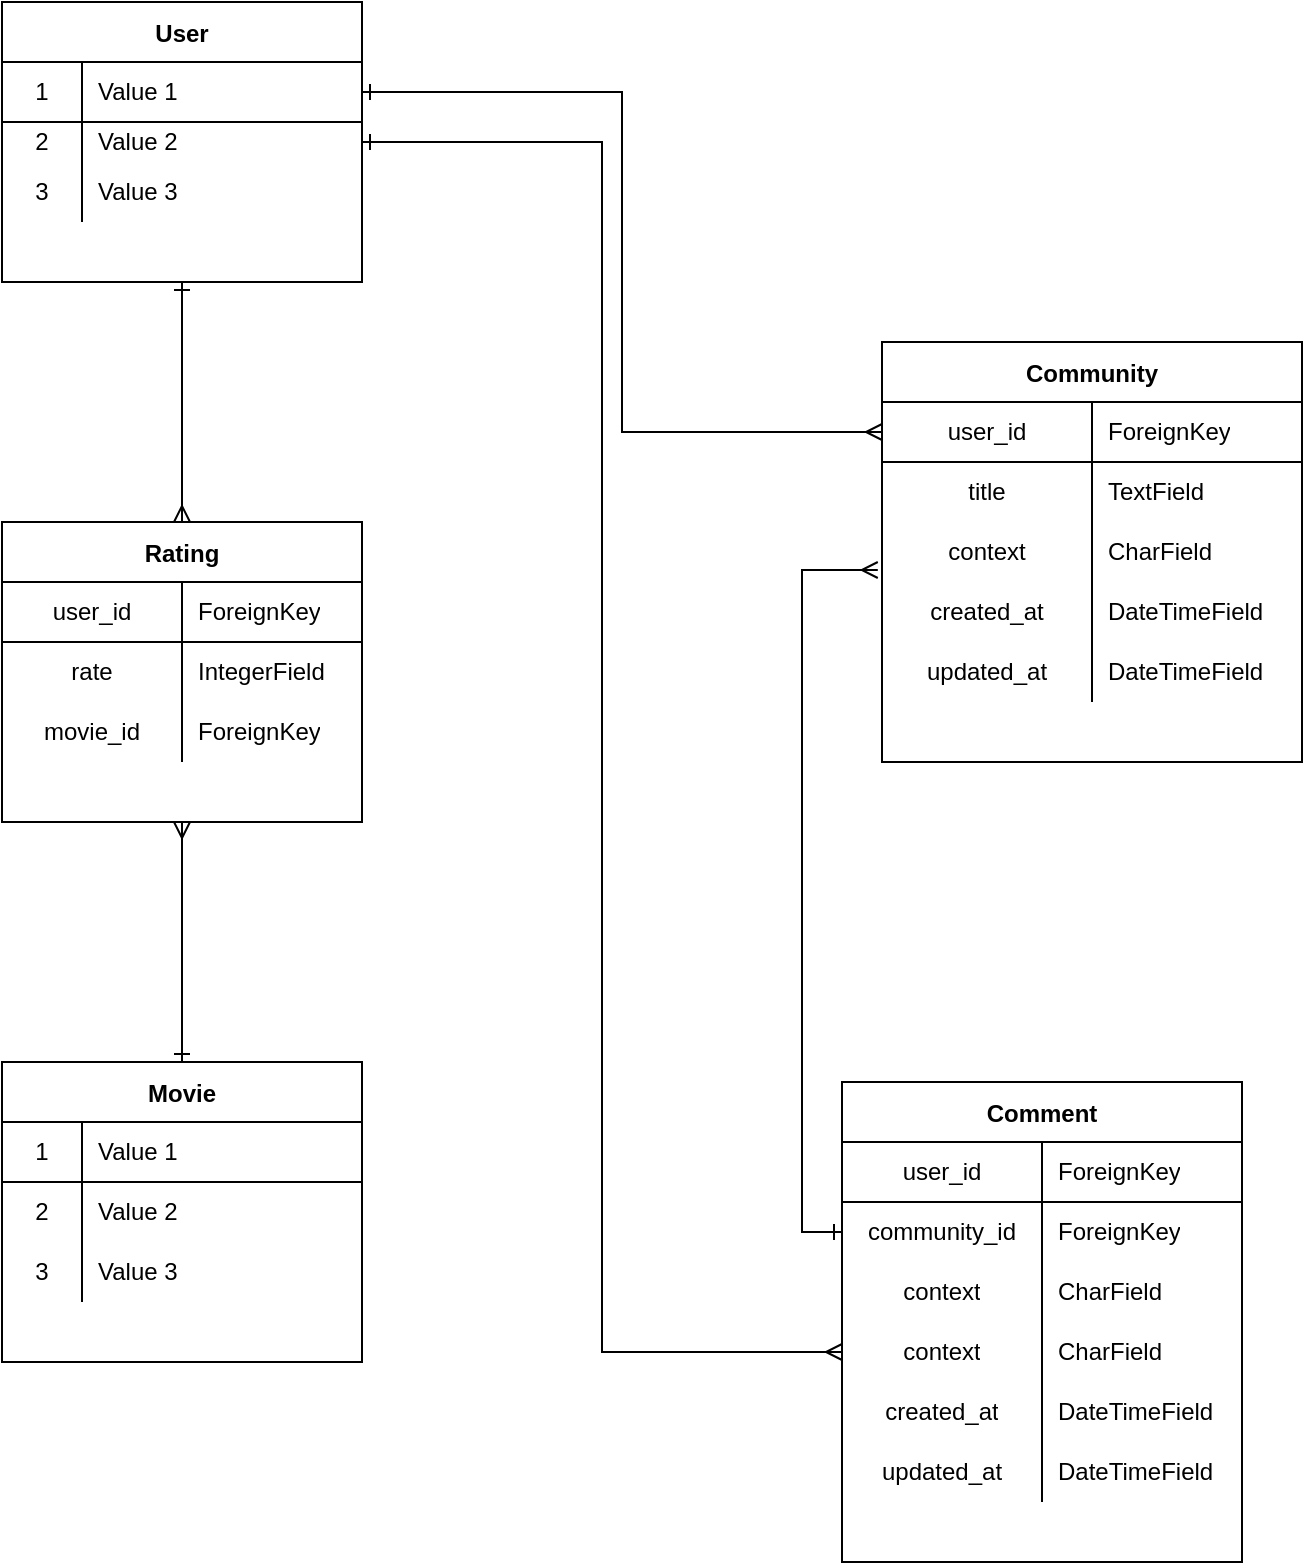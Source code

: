 <mxfile version="15.7.4" type="device"><diagram id="5dkBN6uj3UqJgBWYu4tH" name="Page-1"><mxGraphModel dx="1422" dy="794" grid="1" gridSize="10" guides="1" tooltips="1" connect="1" arrows="1" fold="1" page="1" pageScale="1" pageWidth="827" pageHeight="1169" math="0" shadow="0"><root><mxCell id="0"/><mxCell id="1" parent="0"/><mxCell id="E4e9OGvPon5aZSxTC08V-95" style="edgeStyle=orthogonalEdgeStyle;rounded=0;orthogonalLoop=1;jettySize=auto;html=1;exitX=0.5;exitY=1;exitDx=0;exitDy=0;entryX=0.5;entryY=0;entryDx=0;entryDy=0;startArrow=ERone;startFill=0;endArrow=ERmany;endFill=0;" edge="1" parent="1" source="E4e9OGvPon5aZSxTC08V-1" target="E4e9OGvPon5aZSxTC08V-62"><mxGeometry relative="1" as="geometry"/></mxCell><mxCell id="E4e9OGvPon5aZSxTC08V-1" value="User" style="shape=table;startSize=30;container=1;collapsible=0;childLayout=tableLayout;fixedRows=1;rowLines=0;fontStyle=1;align=center;pointerEvents=1;" vertex="1" parent="1"><mxGeometry x="170" y="40" width="180" height="140" as="geometry"/></mxCell><mxCell id="E4e9OGvPon5aZSxTC08V-2" value="" style="shape=partialRectangle;html=1;whiteSpace=wrap;collapsible=0;dropTarget=0;pointerEvents=1;fillColor=none;top=0;left=0;bottom=1;right=0;points=[[0,0.5],[1,0.5]];portConstraint=eastwest;" vertex="1" parent="E4e9OGvPon5aZSxTC08V-1"><mxGeometry y="30" width="180" height="30" as="geometry"/></mxCell><mxCell id="E4e9OGvPon5aZSxTC08V-3" value="1" style="shape=partialRectangle;html=1;whiteSpace=wrap;connectable=0;fillColor=none;top=0;left=0;bottom=0;right=0;overflow=hidden;pointerEvents=1;" vertex="1" parent="E4e9OGvPon5aZSxTC08V-2"><mxGeometry width="40" height="30" as="geometry"><mxRectangle width="40" height="30" as="alternateBounds"/></mxGeometry></mxCell><mxCell id="E4e9OGvPon5aZSxTC08V-4" value="Value 1" style="shape=partialRectangle;html=1;whiteSpace=wrap;connectable=0;fillColor=none;top=0;left=0;bottom=0;right=0;align=left;spacingLeft=6;overflow=hidden;pointerEvents=1;" vertex="1" parent="E4e9OGvPon5aZSxTC08V-2"><mxGeometry x="40" width="140" height="30" as="geometry"><mxRectangle width="140" height="30" as="alternateBounds"/></mxGeometry></mxCell><mxCell id="E4e9OGvPon5aZSxTC08V-5" value="" style="shape=partialRectangle;html=1;whiteSpace=wrap;collapsible=0;dropTarget=0;pointerEvents=1;fillColor=none;top=0;left=0;bottom=0;right=0;points=[[0,0.5],[1,0.5]];portConstraint=eastwest;" vertex="1" parent="E4e9OGvPon5aZSxTC08V-1"><mxGeometry y="60" width="180" height="20" as="geometry"/></mxCell><mxCell id="E4e9OGvPon5aZSxTC08V-6" value="2" style="shape=partialRectangle;html=1;whiteSpace=wrap;connectable=0;fillColor=none;top=0;left=0;bottom=0;right=0;overflow=hidden;pointerEvents=1;" vertex="1" parent="E4e9OGvPon5aZSxTC08V-5"><mxGeometry width="40" height="20" as="geometry"><mxRectangle width="40" height="20" as="alternateBounds"/></mxGeometry></mxCell><mxCell id="E4e9OGvPon5aZSxTC08V-7" value="Value 2" style="shape=partialRectangle;html=1;whiteSpace=wrap;connectable=0;fillColor=none;top=0;left=0;bottom=0;right=0;align=left;spacingLeft=6;overflow=hidden;pointerEvents=1;" vertex="1" parent="E4e9OGvPon5aZSxTC08V-5"><mxGeometry x="40" width="140" height="20" as="geometry"><mxRectangle width="140" height="20" as="alternateBounds"/></mxGeometry></mxCell><mxCell id="E4e9OGvPon5aZSxTC08V-8" value="" style="shape=partialRectangle;html=1;whiteSpace=wrap;collapsible=0;dropTarget=0;pointerEvents=1;fillColor=none;top=0;left=0;bottom=0;right=0;points=[[0,0.5],[1,0.5]];portConstraint=eastwest;" vertex="1" parent="E4e9OGvPon5aZSxTC08V-1"><mxGeometry y="80" width="180" height="30" as="geometry"/></mxCell><mxCell id="E4e9OGvPon5aZSxTC08V-9" value="3" style="shape=partialRectangle;html=1;whiteSpace=wrap;connectable=0;fillColor=none;top=0;left=0;bottom=0;right=0;overflow=hidden;pointerEvents=1;" vertex="1" parent="E4e9OGvPon5aZSxTC08V-8"><mxGeometry width="40" height="30" as="geometry"><mxRectangle width="40" height="30" as="alternateBounds"/></mxGeometry></mxCell><mxCell id="E4e9OGvPon5aZSxTC08V-10" value="Value 3" style="shape=partialRectangle;html=1;whiteSpace=wrap;connectable=0;fillColor=none;top=0;left=0;bottom=0;right=0;align=left;spacingLeft=6;overflow=hidden;pointerEvents=1;" vertex="1" parent="E4e9OGvPon5aZSxTC08V-8"><mxGeometry x="40" width="140" height="30" as="geometry"><mxRectangle width="140" height="30" as="alternateBounds"/></mxGeometry></mxCell><mxCell id="E4e9OGvPon5aZSxTC08V-11" value="Community" style="shape=table;startSize=30;container=1;collapsible=0;childLayout=tableLayout;fixedRows=1;rowLines=0;fontStyle=1;align=center;pointerEvents=1;" vertex="1" parent="1"><mxGeometry x="610" y="210" width="210" height="210" as="geometry"/></mxCell><mxCell id="E4e9OGvPon5aZSxTC08V-12" value="" style="shape=partialRectangle;html=1;whiteSpace=wrap;collapsible=0;dropTarget=0;pointerEvents=1;fillColor=none;top=0;left=0;bottom=1;right=0;points=[[0,0.5],[1,0.5]];portConstraint=eastwest;" vertex="1" parent="E4e9OGvPon5aZSxTC08V-11"><mxGeometry y="30" width="210" height="30" as="geometry"/></mxCell><mxCell id="E4e9OGvPon5aZSxTC08V-13" value="user_id" style="shape=partialRectangle;html=1;whiteSpace=wrap;connectable=0;fillColor=none;top=0;left=0;bottom=0;right=0;overflow=hidden;pointerEvents=1;" vertex="1" parent="E4e9OGvPon5aZSxTC08V-12"><mxGeometry width="105" height="30" as="geometry"><mxRectangle width="105" height="30" as="alternateBounds"/></mxGeometry></mxCell><mxCell id="E4e9OGvPon5aZSxTC08V-14" value="ForeignKey" style="shape=partialRectangle;html=1;whiteSpace=wrap;connectable=0;fillColor=none;top=0;left=0;bottom=0;right=0;align=left;spacingLeft=6;overflow=hidden;pointerEvents=1;" vertex="1" parent="E4e9OGvPon5aZSxTC08V-12"><mxGeometry x="105" width="105" height="30" as="geometry"><mxRectangle width="105" height="30" as="alternateBounds"/></mxGeometry></mxCell><mxCell id="E4e9OGvPon5aZSxTC08V-15" value="" style="shape=partialRectangle;html=1;whiteSpace=wrap;collapsible=0;dropTarget=0;pointerEvents=1;fillColor=none;top=0;left=0;bottom=0;right=0;points=[[0,0.5],[1,0.5]];portConstraint=eastwest;" vertex="1" parent="E4e9OGvPon5aZSxTC08V-11"><mxGeometry y="60" width="210" height="30" as="geometry"/></mxCell><mxCell id="E4e9OGvPon5aZSxTC08V-16" value="title" style="shape=partialRectangle;html=1;whiteSpace=wrap;connectable=0;fillColor=none;top=0;left=0;bottom=0;right=0;overflow=hidden;pointerEvents=1;" vertex="1" parent="E4e9OGvPon5aZSxTC08V-15"><mxGeometry width="105" height="30" as="geometry"><mxRectangle width="105" height="30" as="alternateBounds"/></mxGeometry></mxCell><mxCell id="E4e9OGvPon5aZSxTC08V-17" value="TextField" style="shape=partialRectangle;html=1;whiteSpace=wrap;connectable=0;fillColor=none;top=0;left=0;bottom=0;right=0;align=left;spacingLeft=6;overflow=hidden;pointerEvents=1;" vertex="1" parent="E4e9OGvPon5aZSxTC08V-15"><mxGeometry x="105" width="105" height="30" as="geometry"><mxRectangle width="105" height="30" as="alternateBounds"/></mxGeometry></mxCell><mxCell id="E4e9OGvPon5aZSxTC08V-18" value="" style="shape=partialRectangle;html=1;whiteSpace=wrap;collapsible=0;dropTarget=0;pointerEvents=1;fillColor=none;top=0;left=0;bottom=0;right=0;points=[[0,0.5],[1,0.5]];portConstraint=eastwest;" vertex="1" parent="E4e9OGvPon5aZSxTC08V-11"><mxGeometry y="90" width="210" height="30" as="geometry"/></mxCell><mxCell id="E4e9OGvPon5aZSxTC08V-19" value="context" style="shape=partialRectangle;html=1;whiteSpace=wrap;connectable=0;fillColor=none;top=0;left=0;bottom=0;right=0;overflow=hidden;pointerEvents=1;" vertex="1" parent="E4e9OGvPon5aZSxTC08V-18"><mxGeometry width="105" height="30" as="geometry"><mxRectangle width="105" height="30" as="alternateBounds"/></mxGeometry></mxCell><mxCell id="E4e9OGvPon5aZSxTC08V-20" value="CharField" style="shape=partialRectangle;html=1;whiteSpace=wrap;connectable=0;fillColor=none;top=0;left=0;bottom=0;right=0;align=left;spacingLeft=6;overflow=hidden;pointerEvents=1;" vertex="1" parent="E4e9OGvPon5aZSxTC08V-18"><mxGeometry x="105" width="105" height="30" as="geometry"><mxRectangle width="105" height="30" as="alternateBounds"/></mxGeometry></mxCell><mxCell id="E4e9OGvPon5aZSxTC08V-83" style="shape=partialRectangle;html=1;whiteSpace=wrap;collapsible=0;dropTarget=0;pointerEvents=1;fillColor=none;top=0;left=0;bottom=0;right=0;points=[[0,0.5],[1,0.5]];portConstraint=eastwest;" vertex="1" parent="E4e9OGvPon5aZSxTC08V-11"><mxGeometry y="120" width="210" height="30" as="geometry"/></mxCell><mxCell id="E4e9OGvPon5aZSxTC08V-84" value="created_at" style="shape=partialRectangle;html=1;whiteSpace=wrap;connectable=0;fillColor=none;top=0;left=0;bottom=0;right=0;overflow=hidden;pointerEvents=1;" vertex="1" parent="E4e9OGvPon5aZSxTC08V-83"><mxGeometry width="105" height="30" as="geometry"><mxRectangle width="105" height="30" as="alternateBounds"/></mxGeometry></mxCell><mxCell id="E4e9OGvPon5aZSxTC08V-85" value="DateTimeField" style="shape=partialRectangle;html=1;whiteSpace=wrap;connectable=0;fillColor=none;top=0;left=0;bottom=0;right=0;align=left;spacingLeft=6;overflow=hidden;pointerEvents=1;" vertex="1" parent="E4e9OGvPon5aZSxTC08V-83"><mxGeometry x="105" width="105" height="30" as="geometry"><mxRectangle width="105" height="30" as="alternateBounds"/></mxGeometry></mxCell><mxCell id="E4e9OGvPon5aZSxTC08V-86" style="shape=partialRectangle;html=1;whiteSpace=wrap;collapsible=0;dropTarget=0;pointerEvents=1;fillColor=none;top=0;left=0;bottom=0;right=0;points=[[0,0.5],[1,0.5]];portConstraint=eastwest;" vertex="1" parent="E4e9OGvPon5aZSxTC08V-11"><mxGeometry y="150" width="210" height="30" as="geometry"/></mxCell><mxCell id="E4e9OGvPon5aZSxTC08V-87" value="updated_at" style="shape=partialRectangle;html=1;whiteSpace=wrap;connectable=0;fillColor=none;top=0;left=0;bottom=0;right=0;overflow=hidden;pointerEvents=1;" vertex="1" parent="E4e9OGvPon5aZSxTC08V-86"><mxGeometry width="105" height="30" as="geometry"><mxRectangle width="105" height="30" as="alternateBounds"/></mxGeometry></mxCell><mxCell id="E4e9OGvPon5aZSxTC08V-88" value="&lt;span&gt;DateTimeField&lt;/span&gt;" style="shape=partialRectangle;html=1;whiteSpace=wrap;connectable=0;fillColor=none;top=0;left=0;bottom=0;right=0;align=left;spacingLeft=6;overflow=hidden;pointerEvents=1;" vertex="1" parent="E4e9OGvPon5aZSxTC08V-86"><mxGeometry x="105" width="105" height="30" as="geometry"><mxRectangle width="105" height="30" as="alternateBounds"/></mxGeometry></mxCell><mxCell id="E4e9OGvPon5aZSxTC08V-21" value="Movie" style="shape=table;startSize=30;container=1;collapsible=0;childLayout=tableLayout;fixedRows=1;rowLines=0;fontStyle=1;align=center;pointerEvents=1;" vertex="1" parent="1"><mxGeometry x="170" y="570" width="180" height="150" as="geometry"/></mxCell><mxCell id="E4e9OGvPon5aZSxTC08V-22" value="" style="shape=partialRectangle;html=1;whiteSpace=wrap;collapsible=0;dropTarget=0;pointerEvents=1;fillColor=none;top=0;left=0;bottom=1;right=0;points=[[0,0.5],[1,0.5]];portConstraint=eastwest;" vertex="1" parent="E4e9OGvPon5aZSxTC08V-21"><mxGeometry y="30" width="180" height="30" as="geometry"/></mxCell><mxCell id="E4e9OGvPon5aZSxTC08V-23" value="1" style="shape=partialRectangle;html=1;whiteSpace=wrap;connectable=0;fillColor=none;top=0;left=0;bottom=0;right=0;overflow=hidden;pointerEvents=1;" vertex="1" parent="E4e9OGvPon5aZSxTC08V-22"><mxGeometry width="40" height="30" as="geometry"><mxRectangle width="40" height="30" as="alternateBounds"/></mxGeometry></mxCell><mxCell id="E4e9OGvPon5aZSxTC08V-24" value="Value 1" style="shape=partialRectangle;html=1;whiteSpace=wrap;connectable=0;fillColor=none;top=0;left=0;bottom=0;right=0;align=left;spacingLeft=6;overflow=hidden;pointerEvents=1;" vertex="1" parent="E4e9OGvPon5aZSxTC08V-22"><mxGeometry x="40" width="140" height="30" as="geometry"><mxRectangle width="140" height="30" as="alternateBounds"/></mxGeometry></mxCell><mxCell id="E4e9OGvPon5aZSxTC08V-25" value="" style="shape=partialRectangle;html=1;whiteSpace=wrap;collapsible=0;dropTarget=0;pointerEvents=1;fillColor=none;top=0;left=0;bottom=0;right=0;points=[[0,0.5],[1,0.5]];portConstraint=eastwest;" vertex="1" parent="E4e9OGvPon5aZSxTC08V-21"><mxGeometry y="60" width="180" height="30" as="geometry"/></mxCell><mxCell id="E4e9OGvPon5aZSxTC08V-26" value="2" style="shape=partialRectangle;html=1;whiteSpace=wrap;connectable=0;fillColor=none;top=0;left=0;bottom=0;right=0;overflow=hidden;pointerEvents=1;" vertex="1" parent="E4e9OGvPon5aZSxTC08V-25"><mxGeometry width="40" height="30" as="geometry"><mxRectangle width="40" height="30" as="alternateBounds"/></mxGeometry></mxCell><mxCell id="E4e9OGvPon5aZSxTC08V-27" value="Value 2" style="shape=partialRectangle;html=1;whiteSpace=wrap;connectable=0;fillColor=none;top=0;left=0;bottom=0;right=0;align=left;spacingLeft=6;overflow=hidden;pointerEvents=1;" vertex="1" parent="E4e9OGvPon5aZSxTC08V-25"><mxGeometry x="40" width="140" height="30" as="geometry"><mxRectangle width="140" height="30" as="alternateBounds"/></mxGeometry></mxCell><mxCell id="E4e9OGvPon5aZSxTC08V-28" value="" style="shape=partialRectangle;html=1;whiteSpace=wrap;collapsible=0;dropTarget=0;pointerEvents=1;fillColor=none;top=0;left=0;bottom=0;right=0;points=[[0,0.5],[1,0.5]];portConstraint=eastwest;" vertex="1" parent="E4e9OGvPon5aZSxTC08V-21"><mxGeometry y="90" width="180" height="30" as="geometry"/></mxCell><mxCell id="E4e9OGvPon5aZSxTC08V-29" value="3" style="shape=partialRectangle;html=1;whiteSpace=wrap;connectable=0;fillColor=none;top=0;left=0;bottom=0;right=0;overflow=hidden;pointerEvents=1;" vertex="1" parent="E4e9OGvPon5aZSxTC08V-28"><mxGeometry width="40" height="30" as="geometry"><mxRectangle width="40" height="30" as="alternateBounds"/></mxGeometry></mxCell><mxCell id="E4e9OGvPon5aZSxTC08V-30" value="Value 3" style="shape=partialRectangle;html=1;whiteSpace=wrap;connectable=0;fillColor=none;top=0;left=0;bottom=0;right=0;align=left;spacingLeft=6;overflow=hidden;pointerEvents=1;" vertex="1" parent="E4e9OGvPon5aZSxTC08V-28"><mxGeometry x="40" width="140" height="30" as="geometry"><mxRectangle width="140" height="30" as="alternateBounds"/></mxGeometry></mxCell><mxCell id="E4e9OGvPon5aZSxTC08V-51" value="Comment" style="shape=table;startSize=30;container=1;collapsible=0;childLayout=tableLayout;fixedRows=1;rowLines=0;fontStyle=1;align=center;pointerEvents=1;" vertex="1" parent="1"><mxGeometry x="590" y="580" width="200" height="240" as="geometry"/></mxCell><mxCell id="E4e9OGvPon5aZSxTC08V-52" value="" style="shape=partialRectangle;html=1;whiteSpace=wrap;collapsible=0;dropTarget=0;pointerEvents=1;fillColor=none;top=0;left=0;bottom=1;right=0;points=[[0,0.5],[1,0.5]];portConstraint=eastwest;" vertex="1" parent="E4e9OGvPon5aZSxTC08V-51"><mxGeometry y="30" width="200" height="30" as="geometry"/></mxCell><mxCell id="E4e9OGvPon5aZSxTC08V-53" value="user_id" style="shape=partialRectangle;html=1;whiteSpace=wrap;connectable=0;fillColor=none;top=0;left=0;bottom=0;right=0;overflow=hidden;pointerEvents=1;" vertex="1" parent="E4e9OGvPon5aZSxTC08V-52"><mxGeometry width="100" height="30" as="geometry"><mxRectangle width="100" height="30" as="alternateBounds"/></mxGeometry></mxCell><mxCell id="E4e9OGvPon5aZSxTC08V-54" value="ForeignKey" style="shape=partialRectangle;html=1;whiteSpace=wrap;connectable=0;fillColor=none;top=0;left=0;bottom=0;right=0;align=left;spacingLeft=6;overflow=hidden;pointerEvents=1;" vertex="1" parent="E4e9OGvPon5aZSxTC08V-52"><mxGeometry x="100" width="100" height="30" as="geometry"><mxRectangle width="100" height="30" as="alternateBounds"/></mxGeometry></mxCell><mxCell id="E4e9OGvPon5aZSxTC08V-55" value="" style="shape=partialRectangle;html=1;whiteSpace=wrap;collapsible=0;dropTarget=0;pointerEvents=1;fillColor=none;top=0;left=0;bottom=0;right=0;points=[[0,0.5],[1,0.5]];portConstraint=eastwest;" vertex="1" parent="E4e9OGvPon5aZSxTC08V-51"><mxGeometry y="60" width="200" height="30" as="geometry"/></mxCell><mxCell id="E4e9OGvPon5aZSxTC08V-56" value="community_id" style="shape=partialRectangle;html=1;whiteSpace=wrap;connectable=0;fillColor=none;top=0;left=0;bottom=0;right=0;overflow=hidden;pointerEvents=1;" vertex="1" parent="E4e9OGvPon5aZSxTC08V-55"><mxGeometry width="100" height="30" as="geometry"><mxRectangle width="100" height="30" as="alternateBounds"/></mxGeometry></mxCell><mxCell id="E4e9OGvPon5aZSxTC08V-57" value="ForeignKey" style="shape=partialRectangle;html=1;whiteSpace=wrap;connectable=0;fillColor=none;top=0;left=0;bottom=0;right=0;align=left;spacingLeft=6;overflow=hidden;pointerEvents=1;" vertex="1" parent="E4e9OGvPon5aZSxTC08V-55"><mxGeometry x="100" width="100" height="30" as="geometry"><mxRectangle width="100" height="30" as="alternateBounds"/></mxGeometry></mxCell><mxCell id="E4e9OGvPon5aZSxTC08V-97" value="" style="shape=partialRectangle;html=1;whiteSpace=wrap;collapsible=0;dropTarget=0;pointerEvents=1;fillColor=none;top=0;left=0;bottom=0;right=0;points=[[0,0.5],[1,0.5]];portConstraint=eastwest;" vertex="1" parent="E4e9OGvPon5aZSxTC08V-51"><mxGeometry y="90" width="200" height="30" as="geometry"/></mxCell><mxCell id="E4e9OGvPon5aZSxTC08V-98" value="context" style="shape=partialRectangle;html=1;whiteSpace=wrap;connectable=0;fillColor=none;top=0;left=0;bottom=0;right=0;overflow=hidden;pointerEvents=1;" vertex="1" parent="E4e9OGvPon5aZSxTC08V-97"><mxGeometry width="100" height="30" as="geometry"><mxRectangle width="100" height="30" as="alternateBounds"/></mxGeometry></mxCell><mxCell id="E4e9OGvPon5aZSxTC08V-99" value="CharField" style="shape=partialRectangle;html=1;whiteSpace=wrap;connectable=0;fillColor=none;top=0;left=0;bottom=0;right=0;align=left;spacingLeft=6;overflow=hidden;pointerEvents=1;" vertex="1" parent="E4e9OGvPon5aZSxTC08V-97"><mxGeometry x="100" width="100" height="30" as="geometry"><mxRectangle width="100" height="30" as="alternateBounds"/></mxGeometry></mxCell><mxCell id="E4e9OGvPon5aZSxTC08V-58" value="" style="shape=partialRectangle;html=1;whiteSpace=wrap;collapsible=0;dropTarget=0;pointerEvents=1;fillColor=none;top=0;left=0;bottom=0;right=0;points=[[0,0.5],[1,0.5]];portConstraint=eastwest;" vertex="1" parent="E4e9OGvPon5aZSxTC08V-51"><mxGeometry y="120" width="200" height="30" as="geometry"/></mxCell><mxCell id="E4e9OGvPon5aZSxTC08V-59" value="context" style="shape=partialRectangle;html=1;whiteSpace=wrap;connectable=0;fillColor=none;top=0;left=0;bottom=0;right=0;overflow=hidden;pointerEvents=1;" vertex="1" parent="E4e9OGvPon5aZSxTC08V-58"><mxGeometry width="100" height="30" as="geometry"><mxRectangle width="100" height="30" as="alternateBounds"/></mxGeometry></mxCell><mxCell id="E4e9OGvPon5aZSxTC08V-60" value="CharField" style="shape=partialRectangle;html=1;whiteSpace=wrap;connectable=0;fillColor=none;top=0;left=0;bottom=0;right=0;align=left;spacingLeft=6;overflow=hidden;pointerEvents=1;" vertex="1" parent="E4e9OGvPon5aZSxTC08V-58"><mxGeometry x="100" width="100" height="30" as="geometry"><mxRectangle width="100" height="30" as="alternateBounds"/></mxGeometry></mxCell><mxCell id="E4e9OGvPon5aZSxTC08V-76" style="shape=partialRectangle;html=1;whiteSpace=wrap;collapsible=0;dropTarget=0;pointerEvents=1;fillColor=none;top=0;left=0;bottom=0;right=0;points=[[0,0.5],[1,0.5]];portConstraint=eastwest;" vertex="1" parent="E4e9OGvPon5aZSxTC08V-51"><mxGeometry y="150" width="200" height="30" as="geometry"/></mxCell><mxCell id="E4e9OGvPon5aZSxTC08V-77" value="created_at" style="shape=partialRectangle;html=1;whiteSpace=wrap;connectable=0;fillColor=none;top=0;left=0;bottom=0;right=0;overflow=hidden;pointerEvents=1;" vertex="1" parent="E4e9OGvPon5aZSxTC08V-76"><mxGeometry width="100" height="30" as="geometry"><mxRectangle width="100" height="30" as="alternateBounds"/></mxGeometry></mxCell><mxCell id="E4e9OGvPon5aZSxTC08V-78" value="DateTimeField" style="shape=partialRectangle;html=1;whiteSpace=wrap;connectable=0;fillColor=none;top=0;left=0;bottom=0;right=0;align=left;spacingLeft=6;overflow=hidden;pointerEvents=1;" vertex="1" parent="E4e9OGvPon5aZSxTC08V-76"><mxGeometry x="100" width="100" height="30" as="geometry"><mxRectangle width="100" height="30" as="alternateBounds"/></mxGeometry></mxCell><mxCell id="E4e9OGvPon5aZSxTC08V-79" style="shape=partialRectangle;html=1;whiteSpace=wrap;collapsible=0;dropTarget=0;pointerEvents=1;fillColor=none;top=0;left=0;bottom=0;right=0;points=[[0,0.5],[1,0.5]];portConstraint=eastwest;" vertex="1" parent="E4e9OGvPon5aZSxTC08V-51"><mxGeometry y="180" width="200" height="30" as="geometry"/></mxCell><mxCell id="E4e9OGvPon5aZSxTC08V-80" value="updated_at" style="shape=partialRectangle;html=1;whiteSpace=wrap;connectable=0;fillColor=none;top=0;left=0;bottom=0;right=0;overflow=hidden;pointerEvents=1;" vertex="1" parent="E4e9OGvPon5aZSxTC08V-79"><mxGeometry width="100" height="30" as="geometry"><mxRectangle width="100" height="30" as="alternateBounds"/></mxGeometry></mxCell><mxCell id="E4e9OGvPon5aZSxTC08V-81" value="DateTimeField" style="shape=partialRectangle;html=1;whiteSpace=wrap;connectable=0;fillColor=none;top=0;left=0;bottom=0;right=0;align=left;spacingLeft=6;overflow=hidden;pointerEvents=1;" vertex="1" parent="E4e9OGvPon5aZSxTC08V-79"><mxGeometry x="100" width="100" height="30" as="geometry"><mxRectangle width="100" height="30" as="alternateBounds"/></mxGeometry></mxCell><mxCell id="E4e9OGvPon5aZSxTC08V-96" style="edgeStyle=orthogonalEdgeStyle;rounded=0;orthogonalLoop=1;jettySize=auto;html=1;exitX=0.5;exitY=1;exitDx=0;exitDy=0;entryX=0.5;entryY=0;entryDx=0;entryDy=0;startArrow=ERmany;startFill=0;endArrow=ERone;endFill=0;" edge="1" parent="1" source="E4e9OGvPon5aZSxTC08V-62" target="E4e9OGvPon5aZSxTC08V-21"><mxGeometry relative="1" as="geometry"/></mxCell><mxCell id="E4e9OGvPon5aZSxTC08V-62" value="Rating" style="shape=table;startSize=30;container=1;collapsible=0;childLayout=tableLayout;fixedRows=1;rowLines=0;fontStyle=1;align=center;pointerEvents=1;" vertex="1" parent="1"><mxGeometry x="170" y="300" width="180" height="150" as="geometry"/></mxCell><mxCell id="E4e9OGvPon5aZSxTC08V-63" value="" style="shape=partialRectangle;html=1;whiteSpace=wrap;collapsible=0;dropTarget=0;pointerEvents=1;fillColor=none;top=0;left=0;bottom=1;right=0;points=[[0,0.5],[1,0.5]];portConstraint=eastwest;" vertex="1" parent="E4e9OGvPon5aZSxTC08V-62"><mxGeometry y="30" width="180" height="30" as="geometry"/></mxCell><mxCell id="E4e9OGvPon5aZSxTC08V-64" value="user_id" style="shape=partialRectangle;html=1;whiteSpace=wrap;connectable=0;fillColor=none;top=0;left=0;bottom=0;right=0;overflow=hidden;pointerEvents=1;" vertex="1" parent="E4e9OGvPon5aZSxTC08V-63"><mxGeometry width="90" height="30" as="geometry"><mxRectangle width="90" height="30" as="alternateBounds"/></mxGeometry></mxCell><mxCell id="E4e9OGvPon5aZSxTC08V-65" value="ForeignKey" style="shape=partialRectangle;html=1;whiteSpace=wrap;connectable=0;fillColor=none;top=0;left=0;bottom=0;right=0;align=left;spacingLeft=6;overflow=hidden;pointerEvents=1;" vertex="1" parent="E4e9OGvPon5aZSxTC08V-63"><mxGeometry x="90" width="90" height="30" as="geometry"><mxRectangle width="90" height="30" as="alternateBounds"/></mxGeometry></mxCell><mxCell id="E4e9OGvPon5aZSxTC08V-66" value="" style="shape=partialRectangle;html=1;whiteSpace=wrap;collapsible=0;dropTarget=0;pointerEvents=1;fillColor=none;top=0;left=0;bottom=0;right=0;points=[[0,0.5],[1,0.5]];portConstraint=eastwest;" vertex="1" parent="E4e9OGvPon5aZSxTC08V-62"><mxGeometry y="60" width="180" height="30" as="geometry"/></mxCell><mxCell id="E4e9OGvPon5aZSxTC08V-67" value="rate" style="shape=partialRectangle;html=1;whiteSpace=wrap;connectable=0;fillColor=none;top=0;left=0;bottom=0;right=0;overflow=hidden;pointerEvents=1;" vertex="1" parent="E4e9OGvPon5aZSxTC08V-66"><mxGeometry width="90" height="30" as="geometry"><mxRectangle width="90" height="30" as="alternateBounds"/></mxGeometry></mxCell><mxCell id="E4e9OGvPon5aZSxTC08V-68" value="IntegerField" style="shape=partialRectangle;html=1;whiteSpace=wrap;connectable=0;fillColor=none;top=0;left=0;bottom=0;right=0;align=left;spacingLeft=6;overflow=hidden;pointerEvents=1;" vertex="1" parent="E4e9OGvPon5aZSxTC08V-66"><mxGeometry x="90" width="90" height="30" as="geometry"><mxRectangle width="90" height="30" as="alternateBounds"/></mxGeometry></mxCell><mxCell id="E4e9OGvPon5aZSxTC08V-69" value="" style="shape=partialRectangle;html=1;whiteSpace=wrap;collapsible=0;dropTarget=0;pointerEvents=1;fillColor=none;top=0;left=0;bottom=0;right=0;points=[[0,0.5],[1,0.5]];portConstraint=eastwest;" vertex="1" parent="E4e9OGvPon5aZSxTC08V-62"><mxGeometry y="90" width="180" height="30" as="geometry"/></mxCell><mxCell id="E4e9OGvPon5aZSxTC08V-70" value="movie_id" style="shape=partialRectangle;html=1;whiteSpace=wrap;connectable=0;fillColor=none;top=0;left=0;bottom=0;right=0;overflow=hidden;pointerEvents=1;" vertex="1" parent="E4e9OGvPon5aZSxTC08V-69"><mxGeometry width="90" height="30" as="geometry"><mxRectangle width="90" height="30" as="alternateBounds"/></mxGeometry></mxCell><mxCell id="E4e9OGvPon5aZSxTC08V-71" value="ForeignKey" style="shape=partialRectangle;html=1;whiteSpace=wrap;connectable=0;fillColor=none;top=0;left=0;bottom=0;right=0;align=left;spacingLeft=6;overflow=hidden;pointerEvents=1;" vertex="1" parent="E4e9OGvPon5aZSxTC08V-69"><mxGeometry x="90" width="90" height="30" as="geometry"><mxRectangle width="90" height="30" as="alternateBounds"/></mxGeometry></mxCell><mxCell id="E4e9OGvPon5aZSxTC08V-89" style="edgeStyle=orthogonalEdgeStyle;rounded=0;orthogonalLoop=1;jettySize=auto;html=1;exitX=0;exitY=0.5;exitDx=0;exitDy=0;entryX=-0.01;entryY=0.8;entryDx=0;entryDy=0;entryPerimeter=0;endArrow=ERmany;endFill=0;startArrow=ERone;startFill=0;" edge="1" parent="1" source="E4e9OGvPon5aZSxTC08V-55" target="E4e9OGvPon5aZSxTC08V-18"><mxGeometry relative="1" as="geometry"/></mxCell><mxCell id="E4e9OGvPon5aZSxTC08V-90" style="edgeStyle=orthogonalEdgeStyle;rounded=0;orthogonalLoop=1;jettySize=auto;html=1;exitX=1;exitY=0.5;exitDx=0;exitDy=0;entryX=0;entryY=0.5;entryDx=0;entryDy=0;endArrow=ERmany;endFill=0;startArrow=ERone;startFill=0;" edge="1" parent="1" source="E4e9OGvPon5aZSxTC08V-2" target="E4e9OGvPon5aZSxTC08V-12"><mxGeometry relative="1" as="geometry"/></mxCell><mxCell id="E4e9OGvPon5aZSxTC08V-93" style="edgeStyle=orthogonalEdgeStyle;rounded=0;orthogonalLoop=1;jettySize=auto;html=1;exitX=1;exitY=0.5;exitDx=0;exitDy=0;entryX=0;entryY=0.5;entryDx=0;entryDy=0;endArrow=ERmany;endFill=0;startArrow=ERone;startFill=0;" edge="1" parent="1" source="E4e9OGvPon5aZSxTC08V-5" target="E4e9OGvPon5aZSxTC08V-58"><mxGeometry relative="1" as="geometry"/></mxCell></root></mxGraphModel></diagram></mxfile>